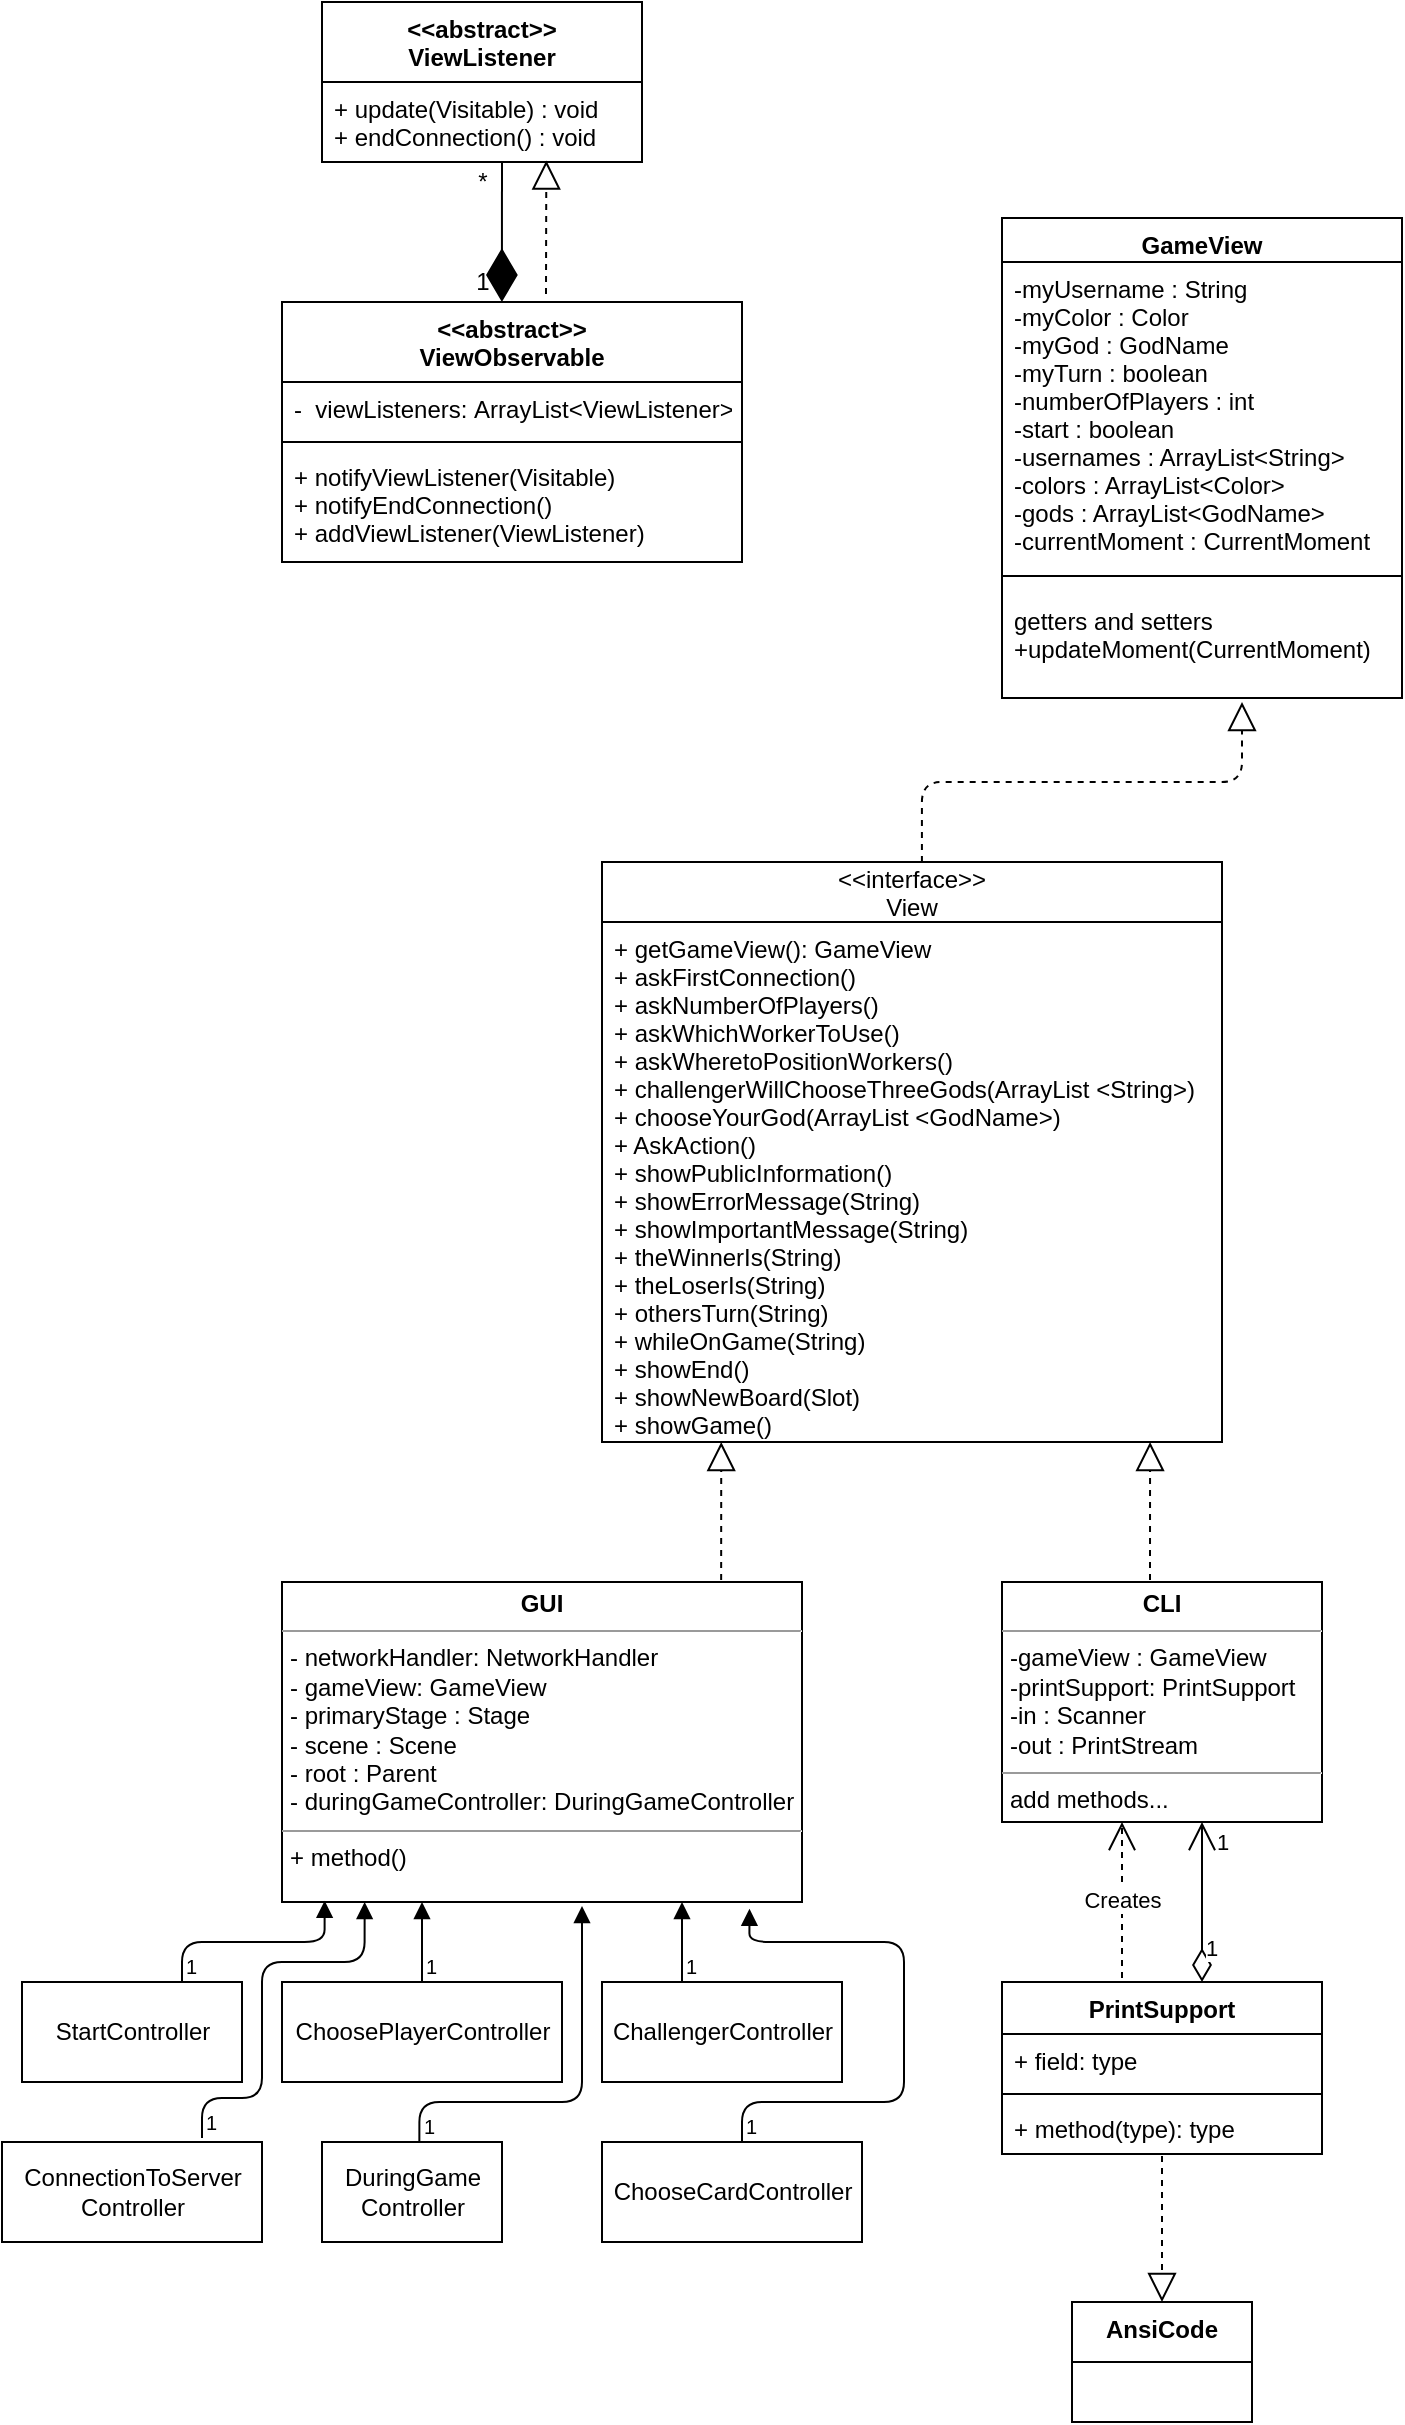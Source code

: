 <mxfile version="13.3.5" type="device"><diagram id="NTG2mzXRnIZdUvFTgbbV" name="Page-1"><mxGraphModel dx="813" dy="675" grid="1" gridSize="10" guides="1" tooltips="1" connect="1" arrows="1" fold="1" page="1" pageScale="1" pageWidth="827" pageHeight="1169" math="0" shadow="0"><root><mxCell id="0"/><mxCell id="1" parent="0"/><mxCell id="SAHAAJjNAjw176mLZdsQ-9" value="&lt;&lt;abstract&gt;&gt;&#xa;ViewObservable&#xa;" style="swimlane;fontStyle=1;align=center;verticalAlign=top;childLayout=stackLayout;horizontal=1;startSize=40;horizontalStack=0;resizeParent=1;resizeParentMax=0;resizeLast=0;collapsible=1;marginBottom=0;" vertex="1" parent="1"><mxGeometry x="160" y="160" width="230" height="130" as="geometry"/></mxCell><mxCell id="SAHAAJjNAjw176mLZdsQ-10" value="-  viewListeners: ArrayList&lt;ViewListener&gt;" style="text;strokeColor=none;fillColor=none;align=left;verticalAlign=top;spacingLeft=4;spacingRight=4;overflow=hidden;rotatable=0;points=[[0,0.5],[1,0.5]];portConstraint=eastwest;" vertex="1" parent="SAHAAJjNAjw176mLZdsQ-9"><mxGeometry y="40" width="230" height="26" as="geometry"/></mxCell><mxCell id="SAHAAJjNAjw176mLZdsQ-11" value="" style="line;strokeWidth=1;fillColor=none;align=left;verticalAlign=middle;spacingTop=-1;spacingLeft=3;spacingRight=3;rotatable=0;labelPosition=right;points=[];portConstraint=eastwest;" vertex="1" parent="SAHAAJjNAjw176mLZdsQ-9"><mxGeometry y="66" width="230" height="8" as="geometry"/></mxCell><mxCell id="SAHAAJjNAjw176mLZdsQ-12" value="+ notifyViewListener(Visitable)&#xa;+ notifyEndConnection()&#xa;+ addViewListener(ViewListener)&#xa;" style="text;strokeColor=none;fillColor=none;align=left;verticalAlign=top;spacingLeft=4;spacingRight=4;overflow=hidden;rotatable=0;points=[[0,0.5],[1,0.5]];portConstraint=eastwest;" vertex="1" parent="SAHAAJjNAjw176mLZdsQ-9"><mxGeometry y="74" width="230" height="56" as="geometry"/></mxCell><mxCell id="SAHAAJjNAjw176mLZdsQ-15" value="&lt;&lt;abstract&gt;&gt;&#xa;ViewListener&#xa;" style="swimlane;fontStyle=1;align=center;verticalAlign=top;childLayout=stackLayout;horizontal=1;startSize=40;horizontalStack=0;resizeParent=1;resizeParentMax=0;resizeLast=0;collapsible=1;marginBottom=0;" vertex="1" parent="1"><mxGeometry x="180" y="10" width="160" height="80" as="geometry"/></mxCell><mxCell id="SAHAAJjNAjw176mLZdsQ-18" value="+ update(Visitable) : void&#xa;+ endConnection() : void" style="text;strokeColor=none;fillColor=none;align=left;verticalAlign=top;spacingLeft=4;spacingRight=4;overflow=hidden;rotatable=0;points=[[0,0.5],[1,0.5]];portConstraint=eastwest;" vertex="1" parent="SAHAAJjNAjw176mLZdsQ-15"><mxGeometry y="40" width="160" height="40" as="geometry"/></mxCell><mxCell id="SAHAAJjNAjw176mLZdsQ-23" value="" style="endArrow=diamondThin;endFill=1;endSize=24;html=1;entryX=0.478;entryY=0;entryDx=0;entryDy=0;entryPerimeter=0;" edge="1" parent="1" target="SAHAAJjNAjw176mLZdsQ-9"><mxGeometry width="160" relative="1" as="geometry"><mxPoint x="270" y="90" as="sourcePoint"/><mxPoint x="330" y="120" as="targetPoint"/></mxGeometry></mxCell><mxCell id="SAHAAJjNAjw176mLZdsQ-24" value="1" style="text;html=1;align=center;verticalAlign=middle;resizable=0;points=[];autosize=1;" vertex="1" parent="1"><mxGeometry x="250" y="140" width="20" height="20" as="geometry"/></mxCell><mxCell id="SAHAAJjNAjw176mLZdsQ-25" value="*" style="text;html=1;align=center;verticalAlign=middle;resizable=0;points=[];autosize=1;" vertex="1" parent="1"><mxGeometry x="250" y="90" width="20" height="20" as="geometry"/></mxCell><mxCell id="SAHAAJjNAjw176mLZdsQ-26" value="" style="endArrow=block;dashed=1;endFill=0;endSize=12;html=1;entryX=0.701;entryY=0.981;entryDx=0;entryDy=0;entryPerimeter=0;" edge="1" parent="1" target="SAHAAJjNAjw176mLZdsQ-18"><mxGeometry width="160" relative="1" as="geometry"><mxPoint x="292" y="156" as="sourcePoint"/><mxPoint x="480" y="139.52" as="targetPoint"/></mxGeometry></mxCell><mxCell id="SAHAAJjNAjw176mLZdsQ-5" value="GameView" style="swimlane;fontStyle=1;align=center;verticalAlign=top;childLayout=stackLayout;horizontal=1;startSize=22;horizontalStack=0;resizeParent=1;resizeParentMax=0;resizeLast=0;collapsible=1;marginBottom=0;" vertex="1" parent="1"><mxGeometry x="520" y="118" width="200" height="240" as="geometry"/></mxCell><mxCell id="SAHAAJjNAjw176mLZdsQ-6" value="-myUsername : String&#xa;-myColor : Color&#xa;-myGod : GodName&#xa;-myTurn : boolean&#xa;-numberOfPlayers : int&#xa;-start : boolean&#xa;-usernames : ArrayList&lt;String&gt;&#xa;-colors : ArrayList&lt;Color&gt;&#xa;-gods : ArrayList&lt;GodName&gt;&#xa;-currentMoment : CurrentMoment" style="text;strokeColor=none;fillColor=none;align=left;verticalAlign=top;spacingLeft=4;spacingRight=4;overflow=hidden;rotatable=0;points=[[0,0.5],[1,0.5]];portConstraint=eastwest;" vertex="1" parent="SAHAAJjNAjw176mLZdsQ-5"><mxGeometry y="22" width="200" height="148" as="geometry"/></mxCell><mxCell id="SAHAAJjNAjw176mLZdsQ-7" value="" style="line;strokeWidth=1;fillColor=none;align=left;verticalAlign=middle;spacingTop=-1;spacingLeft=3;spacingRight=3;rotatable=0;labelPosition=right;points=[];portConstraint=eastwest;" vertex="1" parent="SAHAAJjNAjw176mLZdsQ-5"><mxGeometry y="170" width="200" height="18" as="geometry"/></mxCell><mxCell id="SAHAAJjNAjw176mLZdsQ-8" value="getters and setters&#xa;+updateMoment(CurrentMoment)" style="text;strokeColor=none;fillColor=none;align=left;verticalAlign=top;spacingLeft=4;spacingRight=4;overflow=hidden;rotatable=0;points=[[0,0.5],[1,0.5]];portConstraint=eastwest;" vertex="1" parent="SAHAAJjNAjw176mLZdsQ-5"><mxGeometry y="188" width="200" height="52" as="geometry"/></mxCell><mxCell id="SAHAAJjNAjw176mLZdsQ-27" value="&lt;&lt;interface&gt;&gt;&#xa;View" style="swimlane;fontStyle=0;childLayout=stackLayout;horizontal=1;startSize=30;fillColor=none;horizontalStack=0;resizeParent=1;resizeParentMax=0;resizeLast=0;collapsible=1;marginBottom=0;" vertex="1" parent="1"><mxGeometry x="320" y="440" width="310" height="290" as="geometry"/></mxCell><mxCell id="SAHAAJjNAjw176mLZdsQ-28" value="+ getGameView(): GameView&#xa;+ askFirstConnection()&#xa;+ askNumberOfPlayers()&#xa;+ askWhichWorkerToUse()&#xa;+ askWheretoPositionWorkers()&#xa;+ challengerWillChooseThreeGods(ArrayList &lt;String&gt;)&#xa;+ chooseYourGod(ArrayList &lt;GodName&gt;)&#xa;+ AskAction()&#xa;+ showPublicInformation()&#xa;+ showErrorMessage(String)&#xa;+ showImportantMessage(String)&#xa;+ theWinnerIs(String)&#xa;+ theLoserIs(String)&#xa;+ othersTurn(String)&#xa;+ whileOnGame(String)&#xa;+ showEnd()&#xa;+ showNewBoard(Slot)&#xa;+ showGame()&#xa;" style="text;strokeColor=none;fillColor=none;align=left;verticalAlign=top;spacingLeft=4;spacingRight=4;overflow=hidden;rotatable=0;points=[[0,0.5],[1,0.5]];portConstraint=eastwest;" vertex="1" parent="SAHAAJjNAjw176mLZdsQ-27"><mxGeometry y="30" width="310" height="260" as="geometry"/></mxCell><mxCell id="SAHAAJjNAjw176mLZdsQ-32" value="" style="endArrow=block;dashed=1;endFill=0;endSize=12;html=1;edgeStyle=elbowEdgeStyle;elbow=vertical;exitX=0.516;exitY=0;exitDx=0;exitDy=0;exitPerimeter=0;" edge="1" parent="1" source="SAHAAJjNAjw176mLZdsQ-27"><mxGeometry width="160" relative="1" as="geometry"><mxPoint x="490" y="400" as="sourcePoint"/><mxPoint x="640" y="360" as="targetPoint"/></mxGeometry></mxCell><mxCell id="SAHAAJjNAjw176mLZdsQ-37" value="PrintSupport" style="swimlane;fontStyle=1;align=center;verticalAlign=top;childLayout=stackLayout;horizontal=1;startSize=26;horizontalStack=0;resizeParent=1;resizeParentMax=0;resizeLast=0;collapsible=1;marginBottom=0;" vertex="1" parent="1"><mxGeometry x="520" y="1000" width="160" height="86" as="geometry"/></mxCell><mxCell id="SAHAAJjNAjw176mLZdsQ-38" value="+ field: type" style="text;strokeColor=none;fillColor=none;align=left;verticalAlign=top;spacingLeft=4;spacingRight=4;overflow=hidden;rotatable=0;points=[[0,0.5],[1,0.5]];portConstraint=eastwest;" vertex="1" parent="SAHAAJjNAjw176mLZdsQ-37"><mxGeometry y="26" width="160" height="26" as="geometry"/></mxCell><mxCell id="SAHAAJjNAjw176mLZdsQ-39" value="" style="line;strokeWidth=1;fillColor=none;align=left;verticalAlign=middle;spacingTop=-1;spacingLeft=3;spacingRight=3;rotatable=0;labelPosition=right;points=[];portConstraint=eastwest;" vertex="1" parent="SAHAAJjNAjw176mLZdsQ-37"><mxGeometry y="52" width="160" height="8" as="geometry"/></mxCell><mxCell id="SAHAAJjNAjw176mLZdsQ-40" value="+ method(type): type" style="text;strokeColor=none;fillColor=none;align=left;verticalAlign=top;spacingLeft=4;spacingRight=4;overflow=hidden;rotatable=0;points=[[0,0.5],[1,0.5]];portConstraint=eastwest;" vertex="1" parent="SAHAAJjNAjw176mLZdsQ-37"><mxGeometry y="60" width="160" height="26" as="geometry"/></mxCell><mxCell id="SAHAAJjNAjw176mLZdsQ-41" value="AnsiCode" style="swimlane;fontStyle=1;align=center;verticalAlign=top;childLayout=stackLayout;horizontal=1;startSize=30;horizontalStack=0;resizeParent=1;resizeParentMax=0;resizeLast=0;collapsible=1;marginBottom=0;" vertex="1" parent="1"><mxGeometry x="555" y="1160" width="90" height="60" as="geometry"/></mxCell><mxCell id="SAHAAJjNAjw176mLZdsQ-46" value="1" style="text;html=1;align=center;verticalAlign=middle;resizable=0;points=[];autosize=1;" vertex="1" parent="1"><mxGeometry x="645" y="905" width="20" height="20" as="geometry"/></mxCell><mxCell id="SAHAAJjNAjw176mLZdsQ-49" value="Creates" style="endArrow=open;endSize=12;dashed=1;html=1;" edge="1" parent="1"><mxGeometry width="160" relative="1" as="geometry"><mxPoint x="580" y="998" as="sourcePoint"/><mxPoint x="580" y="920" as="targetPoint"/><mxPoint as="offset"/></mxGeometry></mxCell><mxCell id="SAHAAJjNAjw176mLZdsQ-50" value="" style="endArrow=block;dashed=1;endFill=0;endSize=12;html=1;entryX=0.5;entryY=0;entryDx=0;entryDy=0;" edge="1" parent="1" target="SAHAAJjNAjw176mLZdsQ-41"><mxGeometry width="160" relative="1" as="geometry"><mxPoint x="600" y="1087" as="sourcePoint"/><mxPoint x="690" y="1120" as="targetPoint"/></mxGeometry></mxCell><mxCell id="SAHAAJjNAjw176mLZdsQ-51" value="" style="endArrow=block;dashed=1;endFill=0;endSize=12;html=1;entryX=0.884;entryY=1;entryDx=0;entryDy=0;entryPerimeter=0;" edge="1" parent="1" target="SAHAAJjNAjw176mLZdsQ-28"><mxGeometry width="160" relative="1" as="geometry"><mxPoint x="594" y="799" as="sourcePoint"/><mxPoint x="690" y="750" as="targetPoint"/></mxGeometry></mxCell><mxCell id="SAHAAJjNAjw176mLZdsQ-52" value="&lt;p style=&quot;margin: 0px ; margin-top: 4px ; text-align: center&quot;&gt;&lt;b&gt;GUI&lt;/b&gt;&lt;/p&gt;&lt;hr size=&quot;1&quot;&gt;&lt;p style=&quot;margin: 0px ; margin-left: 4px&quot;&gt;- networkHandler: NetworkHandler&lt;/p&gt;&lt;p style=&quot;margin: 0px ; margin-left: 4px&quot;&gt;- gameView: GameView&lt;/p&gt;&lt;p style=&quot;margin: 0px ; margin-left: 4px&quot;&gt;- primaryStage : Stage&lt;/p&gt;&lt;p style=&quot;margin: 0px ; margin-left: 4px&quot;&gt;- scene : Scene&lt;/p&gt;&lt;p style=&quot;margin: 0px ; margin-left: 4px&quot;&gt;- root : Parent&lt;/p&gt;&lt;p style=&quot;margin: 0px ; margin-left: 4px&quot;&gt;- duringGameController: DuringGameController&lt;/p&gt;&lt;hr size=&quot;1&quot;&gt;&lt;p style=&quot;margin: 0px ; margin-left: 4px&quot;&gt;+ method()&lt;/p&gt;" style="verticalAlign=top;align=left;overflow=fill;fontSize=12;fontFamily=Helvetica;html=1;" vertex="1" parent="1"><mxGeometry x="160" y="800" width="260" height="160" as="geometry"/></mxCell><mxCell id="SAHAAJjNAjw176mLZdsQ-53" value="&lt;p style=&quot;margin: 0px ; margin-top: 4px ; text-align: center&quot;&gt;&lt;b&gt;CLI&lt;/b&gt;&lt;/p&gt;&lt;hr size=&quot;1&quot;&gt;&lt;p style=&quot;margin: 0px ; margin-left: 4px&quot;&gt;-gameView : GameView&lt;br style=&quot;padding: 0px ; margin: 0px&quot;&gt;-printSupport: PrintSupport&lt;br style=&quot;padding: 0px ; margin: 0px&quot;&gt;-in : Scanner&lt;br style=&quot;padding: 0px ; margin: 0px&quot;&gt;-out : PrintStream&lt;br&gt;&lt;/p&gt;&lt;hr size=&quot;1&quot;&gt;&lt;p style=&quot;margin: 0px ; margin-left: 4px&quot;&gt;add methods...&lt;/p&gt;" style="verticalAlign=top;align=left;overflow=fill;fontSize=12;fontFamily=Helvetica;html=1;" vertex="1" parent="1"><mxGeometry x="520" y="800" width="160" height="120" as="geometry"/></mxCell><mxCell id="SAHAAJjNAjw176mLZdsQ-54" value="1" style="endArrow=open;html=1;endSize=12;startArrow=diamondThin;startSize=14;startFill=0;edgeStyle=orthogonalEdgeStyle;align=left;verticalAlign=bottom;" edge="1" parent="1" source="SAHAAJjNAjw176mLZdsQ-37" target="SAHAAJjNAjw176mLZdsQ-53"><mxGeometry x="-0.048" y="-30" relative="1" as="geometry"><mxPoint x="640" y="1000" as="sourcePoint"/><mxPoint x="640" y="856" as="targetPoint"/><Array as="points"><mxPoint x="620" y="960"/><mxPoint x="620" y="960"/></Array><mxPoint x="-30" y="30" as="offset"/></mxGeometry></mxCell><mxCell id="SAHAAJjNAjw176mLZdsQ-55" value="1" style="edgeLabel;html=1;align=center;verticalAlign=middle;resizable=0;points=[];" vertex="1" connectable="0" parent="SAHAAJjNAjw176mLZdsQ-54"><mxGeometry x="0.8" y="-6" relative="1" as="geometry"><mxPoint x="4" y="2" as="offset"/></mxGeometry></mxCell><mxCell id="SAHAAJjNAjw176mLZdsQ-56" value="ChoosePlayerController" style="html=1;" vertex="1" parent="1"><mxGeometry x="160" y="1000" width="140" height="50" as="geometry"/></mxCell><mxCell id="SAHAAJjNAjw176mLZdsQ-57" value="StartController" style="html=1;" vertex="1" parent="1"><mxGeometry x="30" y="1000" width="110" height="50" as="geometry"/></mxCell><mxCell id="SAHAAJjNAjw176mLZdsQ-60" value="ChallengerController" style="html=1;" vertex="1" parent="1"><mxGeometry x="320" y="1000" width="120" height="50" as="geometry"/></mxCell><mxCell id="SAHAAJjNAjw176mLZdsQ-61" style="edgeStyle=elbowEdgeStyle;rounded=0;orthogonalLoop=1;jettySize=auto;elbow=vertical;html=1;exitX=1;exitY=0.5;exitDx=0;exitDy=0;" edge="1" parent="1" source="SAHAAJjNAjw176mLZdsQ-56" target="SAHAAJjNAjw176mLZdsQ-56"><mxGeometry relative="1" as="geometry"/></mxCell><mxCell id="SAHAAJjNAjw176mLZdsQ-63" value="ChooseCardController" style="html=1;" vertex="1" parent="1"><mxGeometry x="320" y="1080" width="130" height="50" as="geometry"/></mxCell><mxCell id="SAHAAJjNAjw176mLZdsQ-64" value="ConnectionToServer&lt;br&gt;Controller" style="html=1;" vertex="1" parent="1"><mxGeometry x="20" y="1080" width="130" height="50" as="geometry"/></mxCell><mxCell id="SAHAAJjNAjw176mLZdsQ-66" value="DuringGame&lt;br&gt;Controller" style="html=1;" vertex="1" parent="1"><mxGeometry x="180" y="1080" width="90" height="50" as="geometry"/></mxCell><mxCell id="SAHAAJjNAjw176mLZdsQ-67" value="" style="endArrow=block;endFill=1;html=1;align=left;verticalAlign=top;exitX=0.5;exitY=0;exitDx=0;exitDy=0;" edge="1" parent="1" source="SAHAAJjNAjw176mLZdsQ-56"><mxGeometry x="-1" relative="1" as="geometry"><mxPoint x="230" y="1000" as="sourcePoint"/><mxPoint x="230" y="960" as="targetPoint"/></mxGeometry></mxCell><mxCell id="SAHAAJjNAjw176mLZdsQ-68" value="1" style="resizable=0;html=1;align=left;verticalAlign=bottom;labelBackgroundColor=#ffffff;fontSize=10;" connectable="0" vertex="1" parent="SAHAAJjNAjw176mLZdsQ-67"><mxGeometry x="-1" relative="1" as="geometry"/></mxCell><mxCell id="SAHAAJjNAjw176mLZdsQ-69" value="" style="endArrow=block;endFill=1;html=1;align=left;verticalAlign=top;exitX=0.5;exitY=0;exitDx=0;exitDy=0;" edge="1" parent="1"><mxGeometry x="-1" relative="1" as="geometry"><mxPoint x="360" y="1000" as="sourcePoint"/><mxPoint x="360" y="960" as="targetPoint"/></mxGeometry></mxCell><mxCell id="SAHAAJjNAjw176mLZdsQ-70" value="1" style="resizable=0;html=1;align=left;verticalAlign=bottom;labelBackgroundColor=#ffffff;fontSize=10;" connectable="0" vertex="1" parent="SAHAAJjNAjw176mLZdsQ-69"><mxGeometry x="-1" relative="1" as="geometry"/></mxCell><mxCell id="SAHAAJjNAjw176mLZdsQ-71" value="" style="endArrow=block;endFill=1;html=1;align=left;verticalAlign=top;exitX=0.5;exitY=0;exitDx=0;exitDy=0;edgeStyle=orthogonalEdgeStyle;entryX=0.082;entryY=0.996;entryDx=0;entryDy=0;entryPerimeter=0;" edge="1" parent="1" target="SAHAAJjNAjw176mLZdsQ-52"><mxGeometry x="-1" relative="1" as="geometry"><mxPoint x="110" y="1000" as="sourcePoint"/><mxPoint x="110" y="960" as="targetPoint"/><Array as="points"><mxPoint x="110" y="980"/><mxPoint x="181" y="980"/></Array></mxGeometry></mxCell><mxCell id="SAHAAJjNAjw176mLZdsQ-72" value="1" style="resizable=0;html=1;align=left;verticalAlign=bottom;labelBackgroundColor=#ffffff;fontSize=10;" connectable="0" vertex="1" parent="SAHAAJjNAjw176mLZdsQ-71"><mxGeometry x="-1" relative="1" as="geometry"/></mxCell><mxCell id="SAHAAJjNAjw176mLZdsQ-73" value="" style="endArrow=block;endFill=1;html=1;align=left;verticalAlign=top;exitX=0.5;exitY=0;exitDx=0;exitDy=0;edgeStyle=orthogonalEdgeStyle;" edge="1" parent="1"><mxGeometry x="-1" relative="1" as="geometry"><mxPoint x="228.68" y="1080" as="sourcePoint"/><mxPoint x="310" y="962" as="targetPoint"/><Array as="points"><mxPoint x="229" y="1060"/><mxPoint x="310" y="1060"/><mxPoint x="310" y="970"/><mxPoint x="310" y="970"/></Array></mxGeometry></mxCell><mxCell id="SAHAAJjNAjw176mLZdsQ-74" value="1" style="resizable=0;html=1;align=left;verticalAlign=bottom;labelBackgroundColor=#ffffff;fontSize=10;" connectable="0" vertex="1" parent="SAHAAJjNAjw176mLZdsQ-73"><mxGeometry x="-1" relative="1" as="geometry"/></mxCell><mxCell id="SAHAAJjNAjw176mLZdsQ-75" value="" style="endArrow=block;endFill=1;html=1;align=left;verticalAlign=top;exitX=0.5;exitY=0;exitDx=0;exitDy=0;edgeStyle=orthogonalEdgeStyle;entryX=0.899;entryY=1.021;entryDx=0;entryDy=0;entryPerimeter=0;" edge="1" parent="1" target="SAHAAJjNAjw176mLZdsQ-52"><mxGeometry x="-1" relative="1" as="geometry"><mxPoint x="390.0" y="1080" as="sourcePoint"/><mxPoint x="390" y="980" as="targetPoint"/><Array as="points"><mxPoint x="390" y="1060"/><mxPoint x="471" y="1060"/><mxPoint x="471" y="980"/><mxPoint x="394" y="980"/></Array></mxGeometry></mxCell><mxCell id="SAHAAJjNAjw176mLZdsQ-76" value="1" style="resizable=0;html=1;align=left;verticalAlign=bottom;labelBackgroundColor=#ffffff;fontSize=10;" connectable="0" vertex="1" parent="SAHAAJjNAjw176mLZdsQ-75"><mxGeometry x="-1" relative="1" as="geometry"/></mxCell><mxCell id="SAHAAJjNAjw176mLZdsQ-77" value="" style="endArrow=block;endFill=1;html=1;align=left;verticalAlign=top;exitX=0.5;exitY=0;exitDx=0;exitDy=0;edgeStyle=orthogonalEdgeStyle;" edge="1" parent="1"><mxGeometry x="-1" relative="1" as="geometry"><mxPoint x="120.0" y="1078" as="sourcePoint"/><mxPoint x="201.32" y="960" as="targetPoint"/><Array as="points"><mxPoint x="120" y="1058"/><mxPoint x="150" y="1058"/><mxPoint x="150" y="990"/><mxPoint x="201" y="990"/></Array></mxGeometry></mxCell><mxCell id="SAHAAJjNAjw176mLZdsQ-78" value="1" style="resizable=0;html=1;align=left;verticalAlign=bottom;labelBackgroundColor=#ffffff;fontSize=10;" connectable="0" vertex="1" parent="SAHAAJjNAjw176mLZdsQ-77"><mxGeometry x="-1" relative="1" as="geometry"/></mxCell><mxCell id="SAHAAJjNAjw176mLZdsQ-79" value="" style="endArrow=block;dashed=1;endFill=0;endSize=12;html=1;entryX=0.884;entryY=1;entryDx=0;entryDy=0;entryPerimeter=0;" edge="1" parent="1"><mxGeometry width="160" relative="1" as="geometry"><mxPoint x="379.58" y="799" as="sourcePoint"/><mxPoint x="379.62" y="730" as="targetPoint"/></mxGeometry></mxCell></root></mxGraphModel></diagram></mxfile>